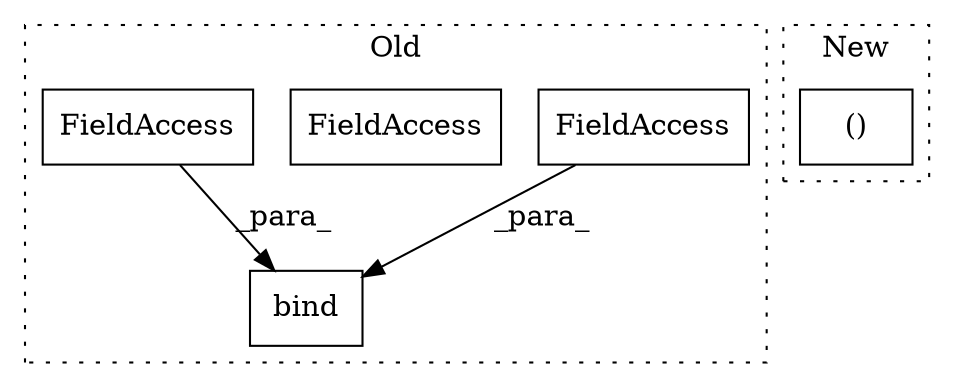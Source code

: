 digraph G {
subgraph cluster0 {
1 [label="bind" a="32" s="4078,4107" l="5,1" shape="box"];
3 [label="FieldAccess" a="22" s="4094" l="13" shape="box"];
4 [label="FieldAccess" a="22" s="4083" l="10" shape="box"];
5 [label="FieldAccess" a="22" s="4083" l="10" shape="box"];
label = "Old";
style="dotted";
}
subgraph cluster1 {
2 [label="()" a="106" s="4045" l="30" shape="box"];
label = "New";
style="dotted";
}
3 -> 1 [label="_para_"];
5 -> 1 [label="_para_"];
}